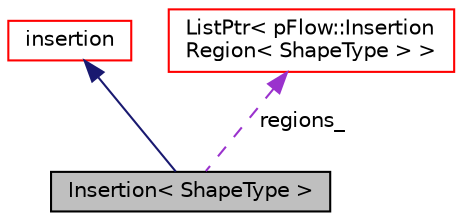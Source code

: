 digraph "Insertion&lt; ShapeType &gt;"
{
 // LATEX_PDF_SIZE
  edge [fontname="Helvetica",fontsize="10",labelfontname="Helvetica",labelfontsize="10"];
  node [fontname="Helvetica",fontsize="10",shape=record];
  Node1 [label="Insertion\< ShapeType \>",height=0.2,width=0.4,color="black", fillcolor="grey75", style="filled", fontcolor="black",tooltip="This class manages all the insertion regions for particles insertion in the simulation."];
  Node2 -> Node1 [dir="back",color="midnightblue",fontsize="10",style="solid",fontname="Helvetica"];
  Node2 [label="insertion",height=0.2,width=0.4,color="red", fillcolor="white", style="filled",URL="$classpFlow_1_1insertion.html",tooltip="Base class for particle insertion."];
  Node101 -> Node1 [dir="back",color="darkorchid3",fontsize="10",style="dashed",label=" regions_" ,fontname="Helvetica"];
  Node101 [label="ListPtr\< pFlow::Insertion\lRegion\< ShapeType \> \>",height=0.2,width=0.4,color="red", fillcolor="white", style="filled",URL="$classpFlow_1_1ListPtr.html",tooltip=" "];
}
